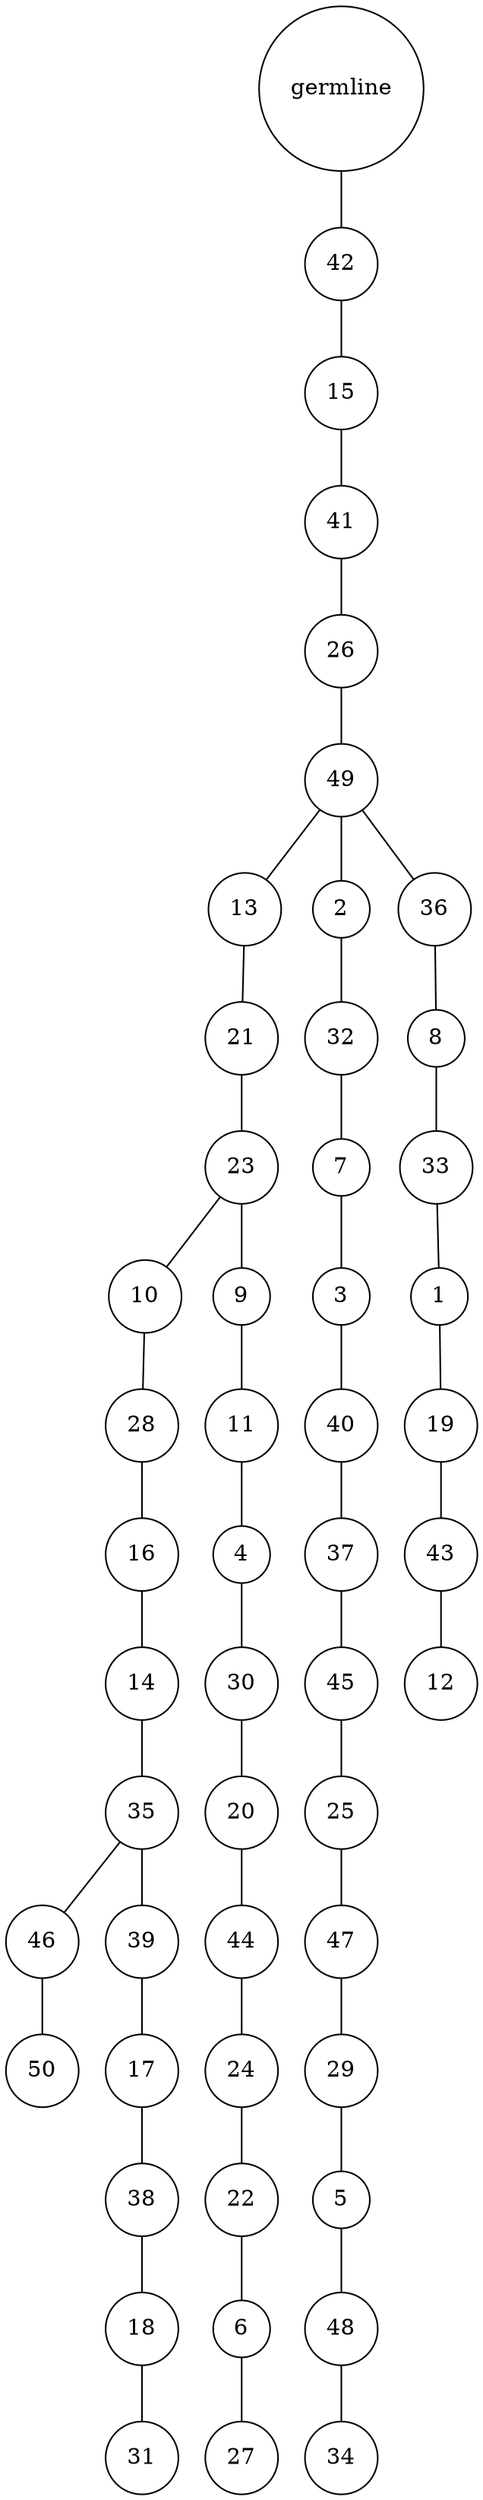 graph {
	rankdir=UD;
	splines=line;
	node [shape=circle]
	"0x7f9c92b05bb0" [label="germline"];
	"0x7f9c92b05be0" [label="42"];
	"0x7f9c92b05bb0" -- "0x7f9c92b05be0" ;
	"0x7f9c92b05c10" [label="15"];
	"0x7f9c92b05be0" -- "0x7f9c92b05c10" ;
	"0x7f9c92b05c40" [label="41"];
	"0x7f9c92b05c10" -- "0x7f9c92b05c40" ;
	"0x7f9c92b05c70" [label="26"];
	"0x7f9c92b05c40" -- "0x7f9c92b05c70" ;
	"0x7f9c92b05ca0" [label="49"];
	"0x7f9c92b05c70" -- "0x7f9c92b05ca0" ;
	"0x7f9c92b05cd0" [label="13"];
	"0x7f9c92b05ca0" -- "0x7f9c92b05cd0" ;
	"0x7f9c92b05d00" [label="21"];
	"0x7f9c92b05cd0" -- "0x7f9c92b05d00" ;
	"0x7f9c92b05d30" [label="23"];
	"0x7f9c92b05d00" -- "0x7f9c92b05d30" ;
	"0x7f9c92b05d60" [label="10"];
	"0x7f9c92b05d30" -- "0x7f9c92b05d60" ;
	"0x7f9c92b05d90" [label="28"];
	"0x7f9c92b05d60" -- "0x7f9c92b05d90" ;
	"0x7f9c92b05dc0" [label="16"];
	"0x7f9c92b05d90" -- "0x7f9c92b05dc0" ;
	"0x7f9c92b05df0" [label="14"];
	"0x7f9c92b05dc0" -- "0x7f9c92b05df0" ;
	"0x7f9c92b05e20" [label="35"];
	"0x7f9c92b05df0" -- "0x7f9c92b05e20" ;
	"0x7f9c92b05e50" [label="46"];
	"0x7f9c92b05e20" -- "0x7f9c92b05e50" ;
	"0x7f9c92b05e80" [label="50"];
	"0x7f9c92b05e50" -- "0x7f9c92b05e80" ;
	"0x7f9c92b05eb0" [label="39"];
	"0x7f9c92b05e20" -- "0x7f9c92b05eb0" ;
	"0x7f9c92b05ee0" [label="17"];
	"0x7f9c92b05eb0" -- "0x7f9c92b05ee0" ;
	"0x7f9c92b05f10" [label="38"];
	"0x7f9c92b05ee0" -- "0x7f9c92b05f10" ;
	"0x7f9c92b05f40" [label="18"];
	"0x7f9c92b05f10" -- "0x7f9c92b05f40" ;
	"0x7f9c92b05f70" [label="31"];
	"0x7f9c92b05f40" -- "0x7f9c92b05f70" ;
	"0x7f9c92b05fa0" [label="9"];
	"0x7f9c92b05d30" -- "0x7f9c92b05fa0" ;
	"0x7f9c92b05fd0" [label="11"];
	"0x7f9c92b05fa0" -- "0x7f9c92b05fd0" ;
	"0x7f9c92b11040" [label="4"];
	"0x7f9c92b05fd0" -- "0x7f9c92b11040" ;
	"0x7f9c92b11070" [label="30"];
	"0x7f9c92b11040" -- "0x7f9c92b11070" ;
	"0x7f9c92b110a0" [label="20"];
	"0x7f9c92b11070" -- "0x7f9c92b110a0" ;
	"0x7f9c92b110d0" [label="44"];
	"0x7f9c92b110a0" -- "0x7f9c92b110d0" ;
	"0x7f9c92b11100" [label="24"];
	"0x7f9c92b110d0" -- "0x7f9c92b11100" ;
	"0x7f9c92b11130" [label="22"];
	"0x7f9c92b11100" -- "0x7f9c92b11130" ;
	"0x7f9c92b11160" [label="6"];
	"0x7f9c92b11130" -- "0x7f9c92b11160" ;
	"0x7f9c92b11190" [label="27"];
	"0x7f9c92b11160" -- "0x7f9c92b11190" ;
	"0x7f9c92b111c0" [label="2"];
	"0x7f9c92b05ca0" -- "0x7f9c92b111c0" ;
	"0x7f9c92b111f0" [label="32"];
	"0x7f9c92b111c0" -- "0x7f9c92b111f0" ;
	"0x7f9c92b11220" [label="7"];
	"0x7f9c92b111f0" -- "0x7f9c92b11220" ;
	"0x7f9c92b11250" [label="3"];
	"0x7f9c92b11220" -- "0x7f9c92b11250" ;
	"0x7f9c92b11280" [label="40"];
	"0x7f9c92b11250" -- "0x7f9c92b11280" ;
	"0x7f9c92b112b0" [label="37"];
	"0x7f9c92b11280" -- "0x7f9c92b112b0" ;
	"0x7f9c92b112e0" [label="45"];
	"0x7f9c92b112b0" -- "0x7f9c92b112e0" ;
	"0x7f9c92b11310" [label="25"];
	"0x7f9c92b112e0" -- "0x7f9c92b11310" ;
	"0x7f9c92b11340" [label="47"];
	"0x7f9c92b11310" -- "0x7f9c92b11340" ;
	"0x7f9c92b11370" [label="29"];
	"0x7f9c92b11340" -- "0x7f9c92b11370" ;
	"0x7f9c92b113a0" [label="5"];
	"0x7f9c92b11370" -- "0x7f9c92b113a0" ;
	"0x7f9c92b113d0" [label="48"];
	"0x7f9c92b113a0" -- "0x7f9c92b113d0" ;
	"0x7f9c92b11400" [label="34"];
	"0x7f9c92b113d0" -- "0x7f9c92b11400" ;
	"0x7f9c92b11430" [label="36"];
	"0x7f9c92b05ca0" -- "0x7f9c92b11430" ;
	"0x7f9c92b11460" [label="8"];
	"0x7f9c92b11430" -- "0x7f9c92b11460" ;
	"0x7f9c92b11490" [label="33"];
	"0x7f9c92b11460" -- "0x7f9c92b11490" ;
	"0x7f9c92b114c0" [label="1"];
	"0x7f9c92b11490" -- "0x7f9c92b114c0" ;
	"0x7f9c92b114f0" [label="19"];
	"0x7f9c92b114c0" -- "0x7f9c92b114f0" ;
	"0x7f9c92b11520" [label="43"];
	"0x7f9c92b114f0" -- "0x7f9c92b11520" ;
	"0x7f9c92b11550" [label="12"];
	"0x7f9c92b11520" -- "0x7f9c92b11550" ;
}
